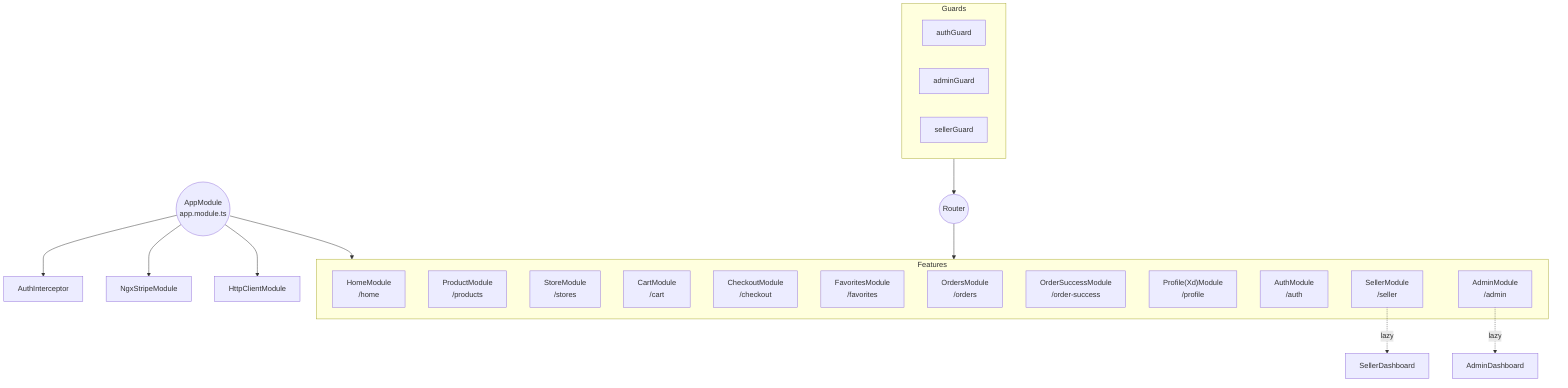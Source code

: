 graph TD
  %% Root
  AppModule(("AppModule<br/>app.module.ts"))
  
  %% Lazy-loaded Feature Modules
  subgraph Features
    HomeModule["HomeModule<br/>/home"]
    ProductModule["ProductModule<br/>/products"]
    StoreModule["StoreModule<br/>/stores"]
    CartModule["CartModule<br/>/cart"]
    CheckoutModule["CheckoutModule<br/>/checkout"]
    FavoritesModule["FavoritesModule<br/>/favorites"]
    OrdersModule["OrdersModule<br/>/orders"]
    OrderSuccessModule["OrderSuccessModule<br/>/order-success"]
    ProfileModule["Profile(Xd)Module<br/>/profile"]
    AuthModule["AuthModule<br/>/auth"]
    SellerModule["SellerModule<br/>/seller"]
    AdminModule["AdminModule<br/>/admin"]
  end
  
  %% Guards
  subgraph Guards
    authGuard
    adminGuard
    sellerGuard
  end
  
  %% Infrastructure
  AuthInterceptor
  NgxStripeModule
  HttpClientModule
  
  %% Edges
  AppModule --> Features
  AppModule --> AuthInterceptor
  AppModule --> NgxStripeModule
  AppModule --> HttpClientModule
  
  %% Guard connections
  Guards --> RouterOutlet((Router))
  RouterOutlet --> Features
  
  %% Role-specific
  SellerModule -. lazy .-> SellerDashboard
  AdminModule  -. lazy .-> AdminDashboard